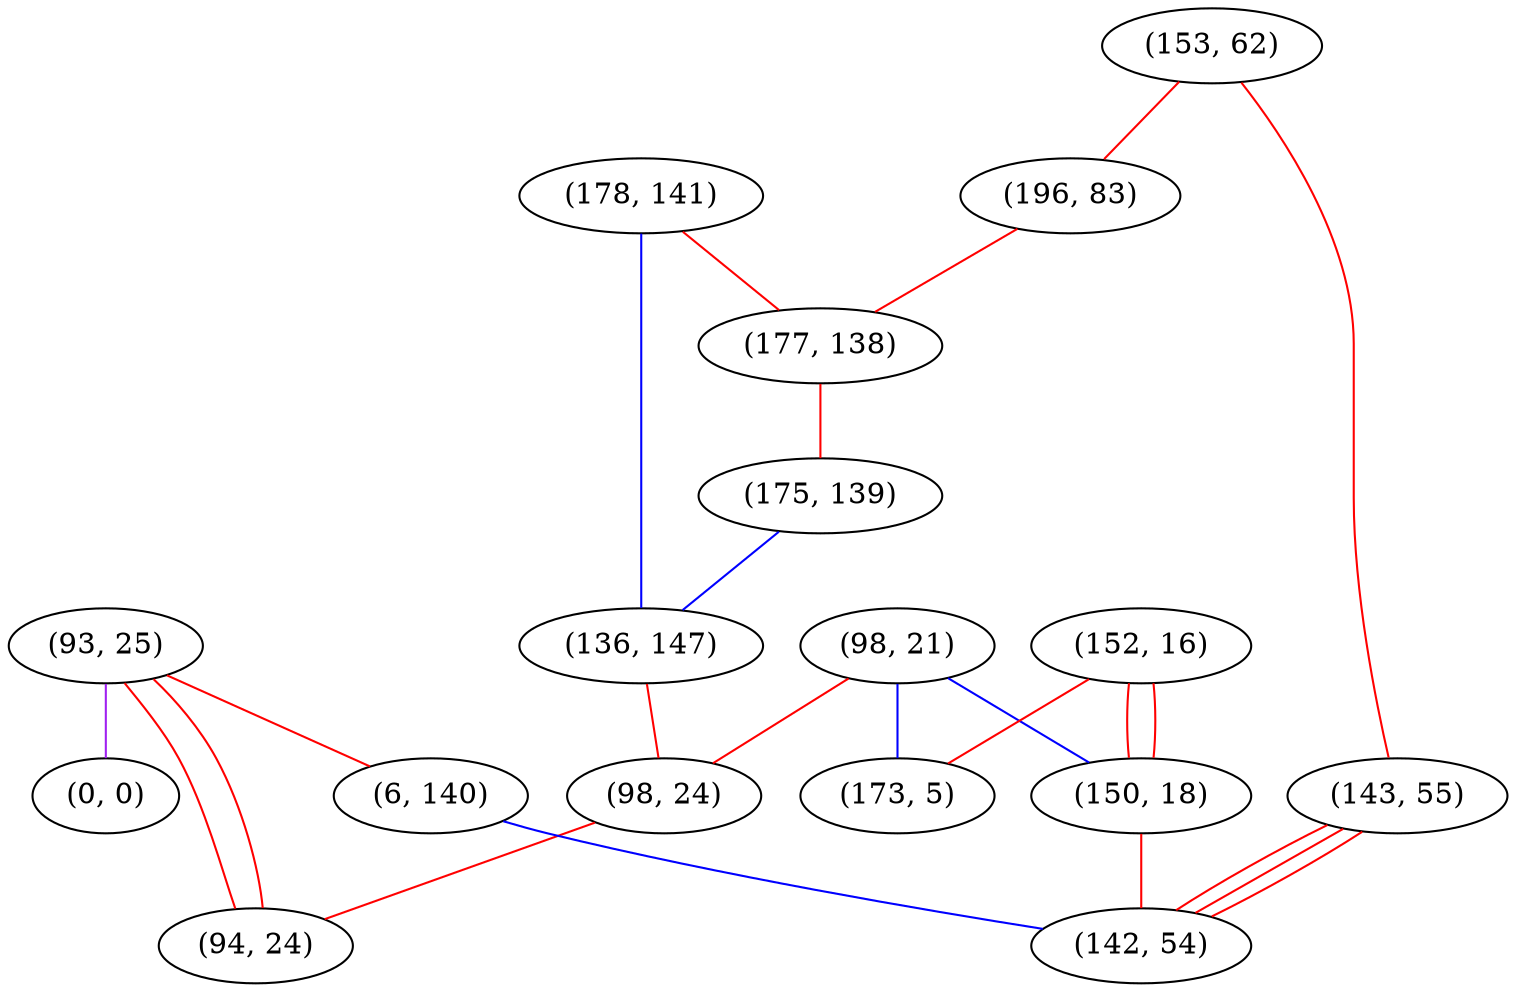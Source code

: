 graph "" {
"(93, 25)";
"(178, 141)";
"(0, 0)";
"(153, 62)";
"(143, 55)";
"(196, 83)";
"(177, 138)";
"(98, 21)";
"(152, 16)";
"(173, 5)";
"(175, 139)";
"(136, 147)";
"(150, 18)";
"(98, 24)";
"(6, 140)";
"(94, 24)";
"(142, 54)";
"(93, 25)" -- "(6, 140)"  [color=red, key=0, weight=1];
"(93, 25)" -- "(0, 0)"  [color=purple, key=0, weight=4];
"(93, 25)" -- "(94, 24)"  [color=red, key=0, weight=1];
"(93, 25)" -- "(94, 24)"  [color=red, key=1, weight=1];
"(178, 141)" -- "(177, 138)"  [color=red, key=0, weight=1];
"(178, 141)" -- "(136, 147)"  [color=blue, key=0, weight=3];
"(153, 62)" -- "(143, 55)"  [color=red, key=0, weight=1];
"(153, 62)" -- "(196, 83)"  [color=red, key=0, weight=1];
"(143, 55)" -- "(142, 54)"  [color=red, key=0, weight=1];
"(143, 55)" -- "(142, 54)"  [color=red, key=1, weight=1];
"(143, 55)" -- "(142, 54)"  [color=red, key=2, weight=1];
"(196, 83)" -- "(177, 138)"  [color=red, key=0, weight=1];
"(177, 138)" -- "(175, 139)"  [color=red, key=0, weight=1];
"(98, 21)" -- "(98, 24)"  [color=red, key=0, weight=1];
"(98, 21)" -- "(150, 18)"  [color=blue, key=0, weight=3];
"(98, 21)" -- "(173, 5)"  [color=blue, key=0, weight=3];
"(152, 16)" -- "(150, 18)"  [color=red, key=0, weight=1];
"(152, 16)" -- "(150, 18)"  [color=red, key=1, weight=1];
"(152, 16)" -- "(173, 5)"  [color=red, key=0, weight=1];
"(175, 139)" -- "(136, 147)"  [color=blue, key=0, weight=3];
"(136, 147)" -- "(98, 24)"  [color=red, key=0, weight=1];
"(150, 18)" -- "(142, 54)"  [color=red, key=0, weight=1];
"(98, 24)" -- "(94, 24)"  [color=red, key=0, weight=1];
"(6, 140)" -- "(142, 54)"  [color=blue, key=0, weight=3];
}

